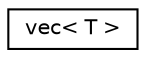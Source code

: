 digraph "Graphical Class Hierarchy"
{
  edge [fontname="Helvetica",fontsize="10",labelfontname="Helvetica",labelfontsize="10"];
  node [fontname="Helvetica",fontsize="10",shape=record];
  rankdir="LR";
  Node1 [label="vec\< T \>",height=0.2,width=0.4,color="black", fillcolor="white", style="filled",URL="$structvec.html"];
}
